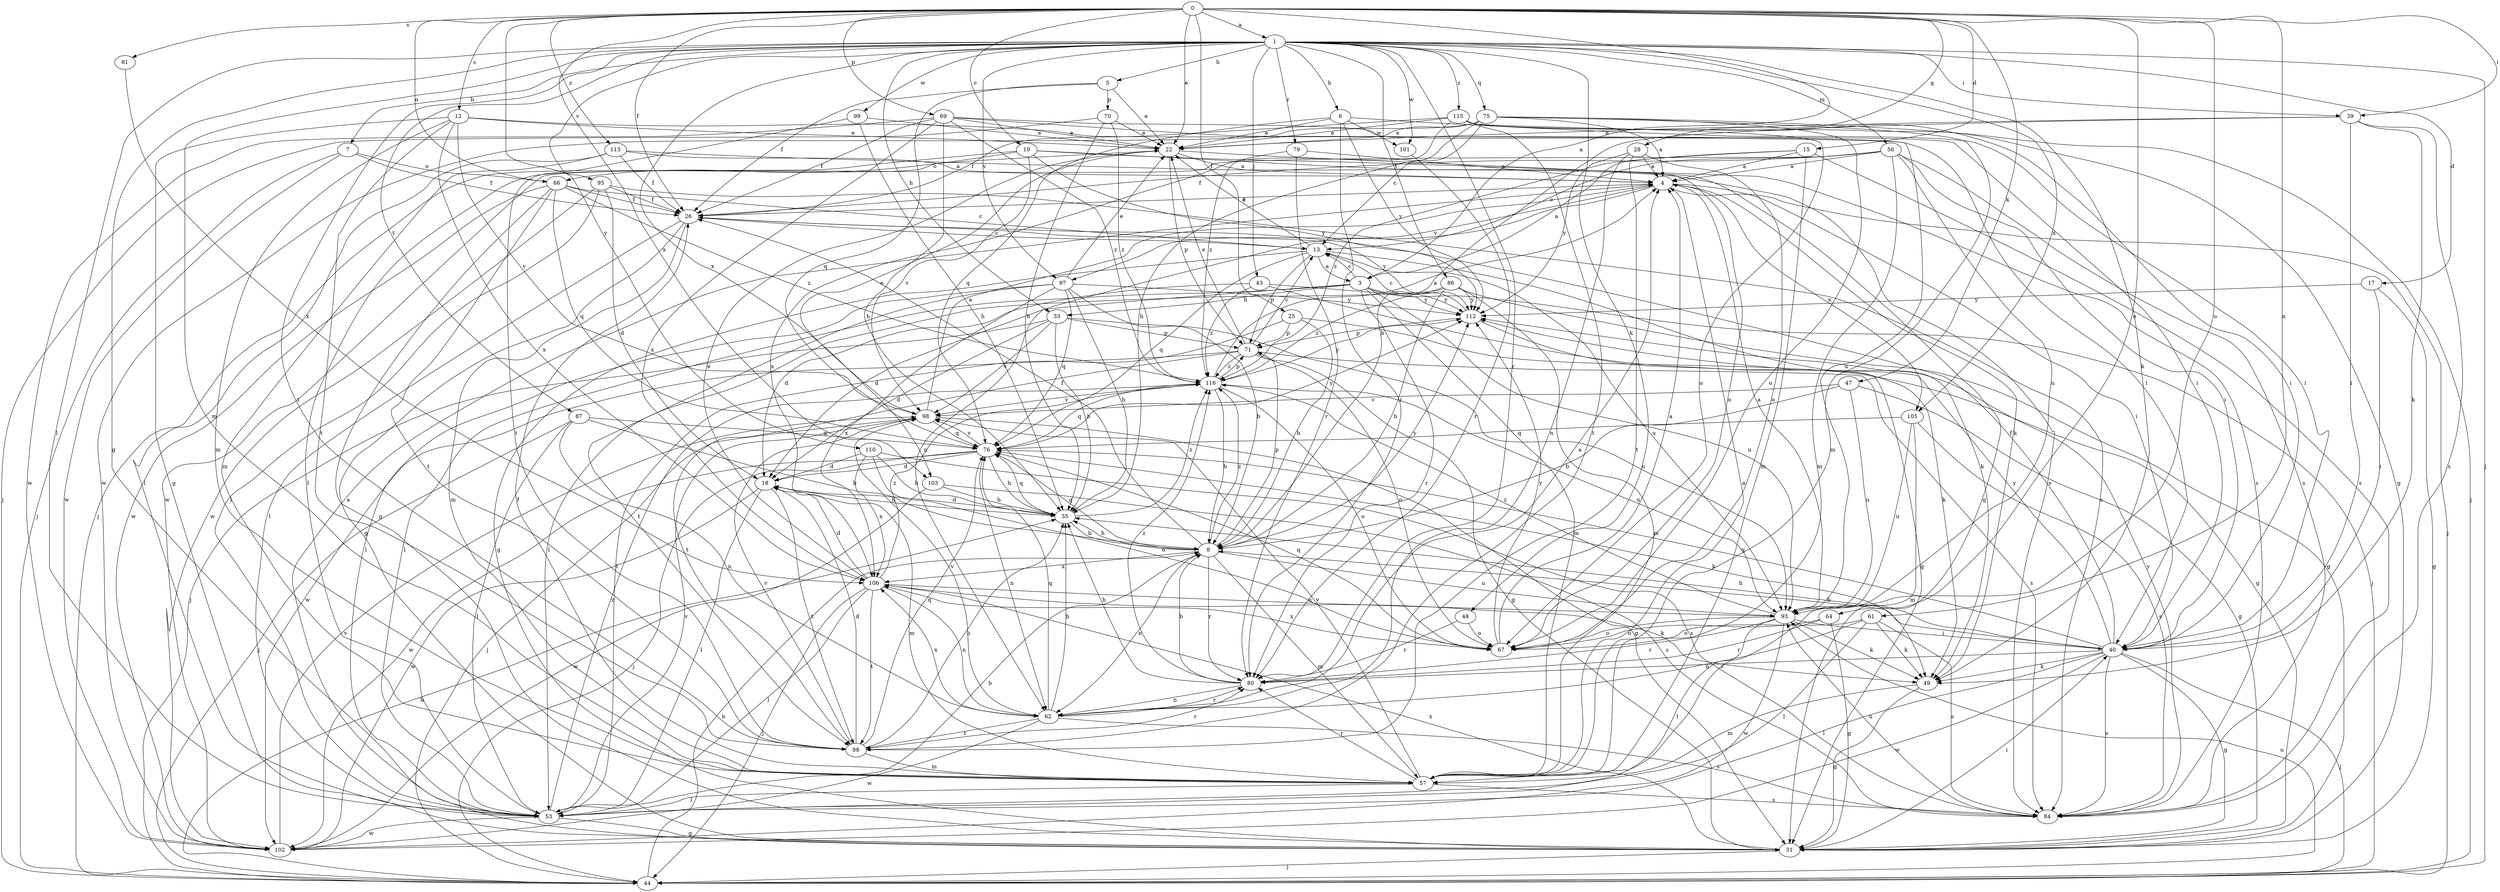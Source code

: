 strict digraph  {
0;
1;
3;
4;
5;
6;
7;
8;
10;
12;
13;
15;
17;
18;
22;
25;
26;
28;
31;
33;
35;
39;
40;
43;
44;
47;
48;
49;
53;
56;
57;
61;
62;
64;
66;
67;
69;
70;
71;
75;
76;
79;
80;
81;
84;
86;
87;
88;
93;
95;
97;
98;
99;
101;
102;
103;
105;
106;
110;
112;
113;
115;
116;
0 -> 1  [label=a];
0 -> 3  [label=a];
0 -> 10  [label=c];
0 -> 12  [label=c];
0 -> 15  [label=d];
0 -> 22  [label=e];
0 -> 25  [label=f];
0 -> 26  [label=f];
0 -> 28  [label=g];
0 -> 39  [label=i];
0 -> 47  [label=k];
0 -> 61  [label=n];
0 -> 64  [label=o];
0 -> 66  [label=o];
0 -> 69  [label=p];
0 -> 81  [label=s];
0 -> 93  [label=u];
0 -> 103  [label=x];
0 -> 110  [label=y];
0 -> 113  [label=z];
1 -> 5  [label=b];
1 -> 6  [label=b];
1 -> 7  [label=b];
1 -> 17  [label=d];
1 -> 31  [label=g];
1 -> 33  [label=h];
1 -> 39  [label=i];
1 -> 43  [label=j];
1 -> 44  [label=j];
1 -> 48  [label=k];
1 -> 49  [label=k];
1 -> 53  [label=l];
1 -> 56  [label=m];
1 -> 57  [label=m];
1 -> 75  [label=q];
1 -> 79  [label=r];
1 -> 80  [label=r];
1 -> 86  [label=t];
1 -> 87  [label=t];
1 -> 88  [label=t];
1 -> 95  [label=v];
1 -> 97  [label=v];
1 -> 99  [label=w];
1 -> 101  [label=w];
1 -> 103  [label=x];
1 -> 105  [label=x];
1 -> 115  [label=z];
3 -> 13  [label=c];
3 -> 18  [label=d];
3 -> 33  [label=h];
3 -> 44  [label=j];
3 -> 53  [label=l];
3 -> 57  [label=m];
3 -> 80  [label=r];
3 -> 93  [label=u];
3 -> 112  [label=y];
4 -> 26  [label=f];
4 -> 40  [label=i];
4 -> 44  [label=j];
4 -> 49  [label=k];
4 -> 62  [label=n];
4 -> 97  [label=v];
4 -> 105  [label=x];
5 -> 22  [label=e];
5 -> 26  [label=f];
5 -> 70  [label=p];
5 -> 76  [label=q];
6 -> 22  [label=e];
6 -> 40  [label=i];
6 -> 76  [label=q];
6 -> 80  [label=r];
6 -> 101  [label=w];
6 -> 112  [label=y];
7 -> 26  [label=f];
7 -> 44  [label=j];
7 -> 66  [label=o];
7 -> 102  [label=w];
8 -> 26  [label=f];
8 -> 35  [label=h];
8 -> 57  [label=m];
8 -> 62  [label=n];
8 -> 71  [label=p];
8 -> 76  [label=q];
8 -> 80  [label=r];
8 -> 93  [label=u];
8 -> 106  [label=x];
8 -> 112  [label=y];
8 -> 116  [label=z];
10 -> 53  [label=l];
10 -> 66  [label=o];
10 -> 67  [label=o];
10 -> 84  [label=s];
10 -> 98  [label=v];
10 -> 112  [label=y];
12 -> 22  [label=e];
12 -> 31  [label=g];
12 -> 40  [label=i];
12 -> 57  [label=m];
12 -> 88  [label=t];
12 -> 98  [label=v];
12 -> 106  [label=x];
13 -> 3  [label=a];
13 -> 22  [label=e];
13 -> 31  [label=g];
13 -> 49  [label=k];
13 -> 71  [label=p];
13 -> 76  [label=q];
13 -> 93  [label=u];
15 -> 3  [label=a];
15 -> 4  [label=a];
15 -> 57  [label=m];
15 -> 84  [label=s];
15 -> 116  [label=z];
17 -> 31  [label=g];
17 -> 40  [label=i];
17 -> 112  [label=y];
18 -> 35  [label=h];
18 -> 53  [label=l];
18 -> 57  [label=m];
18 -> 88  [label=t];
18 -> 102  [label=w];
22 -> 4  [label=a];
22 -> 31  [label=g];
22 -> 44  [label=j];
22 -> 71  [label=p];
25 -> 8  [label=b];
25 -> 31  [label=g];
25 -> 53  [label=l];
25 -> 71  [label=p];
26 -> 13  [label=c];
26 -> 31  [label=g];
26 -> 53  [label=l];
26 -> 57  [label=m];
26 -> 112  [label=y];
28 -> 4  [label=a];
28 -> 62  [label=n];
28 -> 67  [label=o];
28 -> 88  [label=t];
28 -> 112  [label=y];
31 -> 40  [label=i];
31 -> 44  [label=j];
31 -> 106  [label=x];
33 -> 18  [label=d];
33 -> 35  [label=h];
33 -> 44  [label=j];
33 -> 71  [label=p];
33 -> 93  [label=u];
33 -> 98  [label=v];
35 -> 8  [label=b];
35 -> 18  [label=d];
35 -> 76  [label=q];
35 -> 116  [label=z];
39 -> 8  [label=b];
39 -> 22  [label=e];
39 -> 40  [label=i];
39 -> 49  [label=k];
39 -> 84  [label=s];
40 -> 8  [label=b];
40 -> 26  [label=f];
40 -> 31  [label=g];
40 -> 35  [label=h];
40 -> 44  [label=j];
40 -> 49  [label=k];
40 -> 53  [label=l];
40 -> 76  [label=q];
40 -> 80  [label=r];
40 -> 84  [label=s];
40 -> 102  [label=w];
40 -> 112  [label=y];
43 -> 18  [label=d];
43 -> 31  [label=g];
43 -> 112  [label=y];
43 -> 116  [label=z];
44 -> 8  [label=b];
44 -> 35  [label=h];
44 -> 93  [label=u];
47 -> 8  [label=b];
47 -> 31  [label=g];
47 -> 93  [label=u];
47 -> 98  [label=v];
48 -> 67  [label=o];
48 -> 80  [label=r];
49 -> 31  [label=g];
49 -> 57  [label=m];
53 -> 4  [label=a];
53 -> 8  [label=b];
53 -> 31  [label=g];
53 -> 98  [label=v];
53 -> 102  [label=w];
53 -> 116  [label=z];
56 -> 4  [label=a];
56 -> 13  [label=c];
56 -> 26  [label=f];
56 -> 40  [label=i];
56 -> 57  [label=m];
56 -> 84  [label=s];
56 -> 93  [label=u];
56 -> 102  [label=w];
57 -> 4  [label=a];
57 -> 26  [label=f];
57 -> 53  [label=l];
57 -> 80  [label=r];
57 -> 84  [label=s];
57 -> 98  [label=v];
61 -> 49  [label=k];
61 -> 53  [label=l];
61 -> 62  [label=n];
61 -> 67  [label=o];
61 -> 84  [label=s];
62 -> 4  [label=a];
62 -> 35  [label=h];
62 -> 76  [label=q];
62 -> 80  [label=r];
62 -> 84  [label=s];
62 -> 88  [label=t];
62 -> 98  [label=v];
62 -> 102  [label=w];
62 -> 106  [label=x];
64 -> 31  [label=g];
64 -> 67  [label=o];
64 -> 80  [label=r];
66 -> 13  [label=c];
66 -> 26  [label=f];
66 -> 31  [label=g];
66 -> 76  [label=q];
66 -> 88  [label=t];
66 -> 102  [label=w];
66 -> 116  [label=z];
67 -> 4  [label=a];
67 -> 76  [label=q];
67 -> 106  [label=x];
67 -> 112  [label=y];
69 -> 22  [label=e];
69 -> 26  [label=f];
69 -> 35  [label=h];
69 -> 40  [label=i];
69 -> 93  [label=u];
69 -> 102  [label=w];
69 -> 106  [label=x];
69 -> 116  [label=z];
70 -> 22  [label=e];
70 -> 35  [label=h];
70 -> 44  [label=j];
70 -> 116  [label=z];
71 -> 13  [label=c];
71 -> 22  [label=e];
71 -> 31  [label=g];
71 -> 67  [label=o];
71 -> 84  [label=s];
71 -> 88  [label=t];
71 -> 102  [label=w];
71 -> 116  [label=z];
75 -> 4  [label=a];
75 -> 13  [label=c];
75 -> 22  [label=e];
75 -> 35  [label=h];
75 -> 44  [label=j];
75 -> 57  [label=m];
75 -> 67  [label=o];
75 -> 102  [label=w];
76 -> 18  [label=d];
76 -> 35  [label=h];
76 -> 44  [label=j];
76 -> 49  [label=k];
76 -> 62  [label=n];
76 -> 98  [label=v];
76 -> 102  [label=w];
76 -> 112  [label=y];
79 -> 4  [label=a];
79 -> 80  [label=r];
79 -> 106  [label=x];
80 -> 8  [label=b];
80 -> 35  [label=h];
80 -> 62  [label=n];
80 -> 116  [label=z];
81 -> 106  [label=x];
84 -> 93  [label=u];
84 -> 112  [label=y];
86 -> 8  [label=b];
86 -> 31  [label=g];
86 -> 53  [label=l];
86 -> 57  [label=m];
86 -> 112  [label=y];
86 -> 116  [label=z];
87 -> 8  [label=b];
87 -> 44  [label=j];
87 -> 53  [label=l];
87 -> 62  [label=n];
87 -> 76  [label=q];
88 -> 18  [label=d];
88 -> 35  [label=h];
88 -> 57  [label=m];
88 -> 76  [label=q];
88 -> 80  [label=r];
88 -> 98  [label=v];
93 -> 4  [label=a];
93 -> 40  [label=i];
93 -> 49  [label=k];
93 -> 53  [label=l];
93 -> 67  [label=o];
93 -> 80  [label=r];
93 -> 102  [label=w];
93 -> 116  [label=z];
95 -> 18  [label=d];
95 -> 26  [label=f];
95 -> 53  [label=l];
95 -> 84  [label=s];
95 -> 102  [label=w];
97 -> 8  [label=b];
97 -> 22  [label=e];
97 -> 35  [label=h];
97 -> 53  [label=l];
97 -> 76  [label=q];
97 -> 88  [label=t];
97 -> 106  [label=x];
97 -> 112  [label=y];
98 -> 4  [label=a];
98 -> 22  [label=e];
98 -> 31  [label=g];
98 -> 44  [label=j];
98 -> 76  [label=q];
99 -> 22  [label=e];
99 -> 35  [label=h];
99 -> 88  [label=t];
101 -> 80  [label=r];
102 -> 98  [label=v];
103 -> 35  [label=h];
103 -> 84  [label=s];
103 -> 102  [label=w];
105 -> 57  [label=m];
105 -> 76  [label=q];
105 -> 84  [label=s];
105 -> 93  [label=u];
106 -> 18  [label=d];
106 -> 22  [label=e];
106 -> 44  [label=j];
106 -> 49  [label=k];
106 -> 53  [label=l];
106 -> 62  [label=n];
106 -> 88  [label=t];
106 -> 93  [label=u];
106 -> 116  [label=z];
110 -> 18  [label=d];
110 -> 35  [label=h];
110 -> 67  [label=o];
110 -> 84  [label=s];
110 -> 106  [label=x];
112 -> 13  [label=c];
112 -> 49  [label=k];
112 -> 71  [label=p];
113 -> 4  [label=a];
113 -> 26  [label=f];
113 -> 53  [label=l];
113 -> 57  [label=m];
113 -> 84  [label=s];
115 -> 22  [label=e];
115 -> 26  [label=f];
115 -> 31  [label=g];
115 -> 40  [label=i];
115 -> 67  [label=o];
115 -> 88  [label=t];
115 -> 116  [label=z];
116 -> 4  [label=a];
116 -> 8  [label=b];
116 -> 67  [label=o];
116 -> 71  [label=p];
116 -> 76  [label=q];
116 -> 93  [label=u];
116 -> 98  [label=v];
116 -> 112  [label=y];
}
